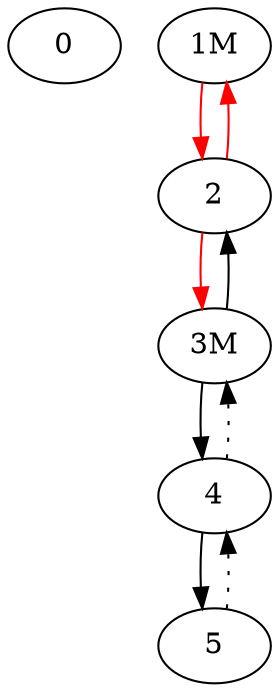 Digraph G {
0;
edge [color=red];
"1M"->2;
edge [color=black];
edge [color=red];
2->"1M";
edge [color=black];
edge [color=red];
2->"3M";
edge [color=black];
"3M"->2;
"3M"->4;
4->"3M"[style=dotted];
4->5;
5->4[style=dotted];
}

